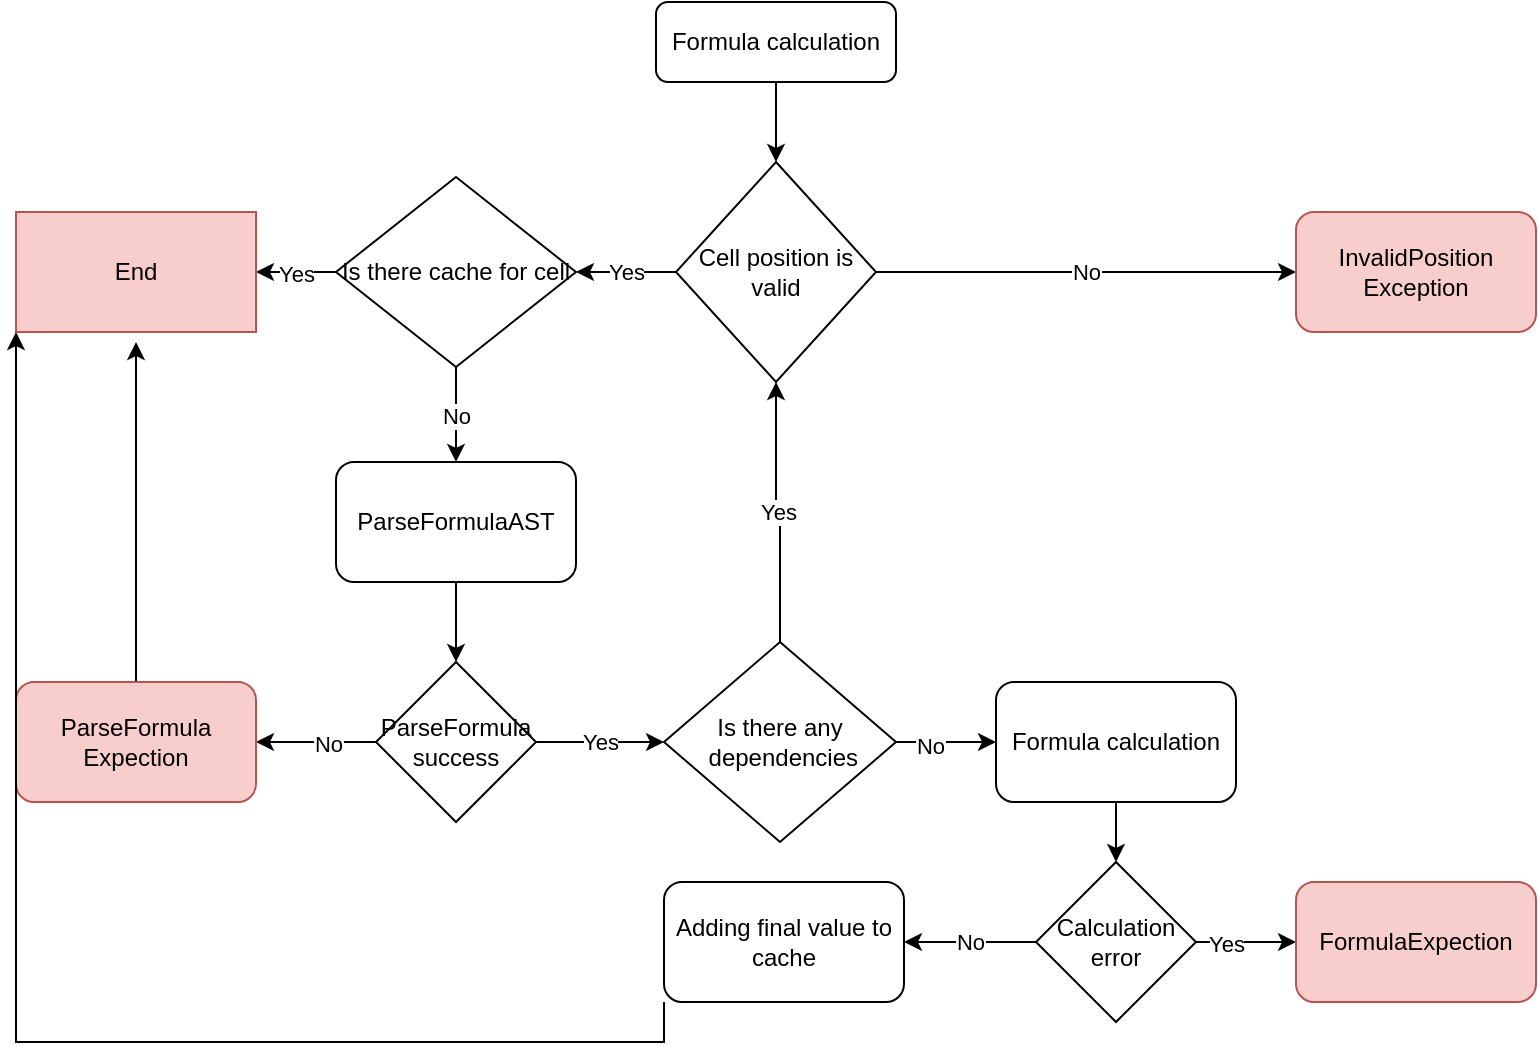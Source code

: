 <mxfile version="21.6.6" type="github">
  <diagram id="C5RBs43oDa-KdzZeNtuy" name="Page-1">
    <mxGraphModel dx="1026" dy="591" grid="1" gridSize="10" guides="1" tooltips="1" connect="1" arrows="1" fold="1" page="1" pageScale="1" pageWidth="827" pageHeight="1169" math="0" shadow="0">
      <root>
        <mxCell id="WIyWlLk6GJQsqaUBKTNV-0" />
        <mxCell id="WIyWlLk6GJQsqaUBKTNV-1" parent="WIyWlLk6GJQsqaUBKTNV-0" />
        <mxCell id="UNp6mGXkjx7ax1FQoT77-1" style="edgeStyle=orthogonalEdgeStyle;rounded=0;orthogonalLoop=1;jettySize=auto;html=1;" parent="WIyWlLk6GJQsqaUBKTNV-1" source="WIyWlLk6GJQsqaUBKTNV-3" target="UNp6mGXkjx7ax1FQoT77-2" edge="1">
          <mxGeometry relative="1" as="geometry">
            <mxPoint x="400" y="110" as="targetPoint" />
          </mxGeometry>
        </mxCell>
        <mxCell id="WIyWlLk6GJQsqaUBKTNV-3" value="Formula calculation" style="rounded=1;whiteSpace=wrap;html=1;fontSize=12;glass=0;strokeWidth=1;shadow=0;" parent="WIyWlLk6GJQsqaUBKTNV-1" vertex="1">
          <mxGeometry x="340" y="20" width="120" height="40" as="geometry" />
        </mxCell>
        <mxCell id="UNp6mGXkjx7ax1FQoT77-3" value="No" style="edgeStyle=orthogonalEdgeStyle;rounded=0;orthogonalLoop=1;jettySize=auto;html=1;exitX=1;exitY=0.5;exitDx=0;exitDy=0;" parent="WIyWlLk6GJQsqaUBKTNV-1" source="UNp6mGXkjx7ax1FQoT77-2" target="UNp6mGXkjx7ax1FQoT77-4" edge="1">
          <mxGeometry relative="1" as="geometry">
            <mxPoint x="530" y="155" as="targetPoint" />
          </mxGeometry>
        </mxCell>
        <mxCell id="UNp6mGXkjx7ax1FQoT77-5" value="Yes&lt;br&gt;" style="edgeStyle=orthogonalEdgeStyle;rounded=0;orthogonalLoop=1;jettySize=auto;html=1;exitX=0;exitY=0.5;exitDx=0;exitDy=0;" parent="WIyWlLk6GJQsqaUBKTNV-1" source="UNp6mGXkjx7ax1FQoT77-2" target="UNp6mGXkjx7ax1FQoT77-6" edge="1">
          <mxGeometry relative="1" as="geometry">
            <mxPoint x="260" y="155" as="targetPoint" />
          </mxGeometry>
        </mxCell>
        <mxCell id="UNp6mGXkjx7ax1FQoT77-2" value="Cell position is valid" style="rhombus;whiteSpace=wrap;html=1;" parent="WIyWlLk6GJQsqaUBKTNV-1" vertex="1">
          <mxGeometry x="350" y="100" width="100" height="110" as="geometry" />
        </mxCell>
        <mxCell id="UNp6mGXkjx7ax1FQoT77-4" value="InvalidPosition&lt;br&gt;Exception" style="rounded=1;whiteSpace=wrap;html=1;fillColor=#f8cecc;strokeColor=#b85450;" parent="WIyWlLk6GJQsqaUBKTNV-1" vertex="1">
          <mxGeometry x="660" y="125" width="120" height="60" as="geometry" />
        </mxCell>
        <mxCell id="UNp6mGXkjx7ax1FQoT77-7" style="edgeStyle=orthogonalEdgeStyle;rounded=0;orthogonalLoop=1;jettySize=auto;html=1;exitX=0;exitY=0.5;exitDx=0;exitDy=0;" parent="WIyWlLk6GJQsqaUBKTNV-1" source="UNp6mGXkjx7ax1FQoT77-6" target="UNp6mGXkjx7ax1FQoT77-8" edge="1">
          <mxGeometry relative="1" as="geometry">
            <mxPoint x="80" y="155" as="targetPoint" />
          </mxGeometry>
        </mxCell>
        <mxCell id="UNp6mGXkjx7ax1FQoT77-9" value="Yes" style="edgeLabel;html=1;align=center;verticalAlign=middle;resizable=0;points=[];" parent="UNp6mGXkjx7ax1FQoT77-7" vertex="1" connectable="0">
          <mxGeometry y="1" relative="1" as="geometry">
            <mxPoint as="offset" />
          </mxGeometry>
        </mxCell>
        <mxCell id="UNp6mGXkjx7ax1FQoT77-11" value="No" style="edgeStyle=orthogonalEdgeStyle;rounded=0;orthogonalLoop=1;jettySize=auto;html=1;exitX=0.5;exitY=1;exitDx=0;exitDy=0;" parent="WIyWlLk6GJQsqaUBKTNV-1" source="UNp6mGXkjx7ax1FQoT77-6" target="UNp6mGXkjx7ax1FQoT77-12" edge="1">
          <mxGeometry relative="1" as="geometry">
            <mxPoint x="240" y="260" as="targetPoint" />
          </mxGeometry>
        </mxCell>
        <mxCell id="UNp6mGXkjx7ax1FQoT77-6" value="Is there cache for cell" style="rhombus;whiteSpace=wrap;html=1;" parent="WIyWlLk6GJQsqaUBKTNV-1" vertex="1">
          <mxGeometry x="180" y="107.5" width="120" height="95" as="geometry" />
        </mxCell>
        <mxCell id="UNp6mGXkjx7ax1FQoT77-8" value="End" style="rounded=0;whiteSpace=wrap;html=1;fillColor=#f8cecc;strokeColor=#b85450;" parent="WIyWlLk6GJQsqaUBKTNV-1" vertex="1">
          <mxGeometry x="20" y="125" width="120" height="60" as="geometry" />
        </mxCell>
        <mxCell id="UNp6mGXkjx7ax1FQoT77-13" style="edgeStyle=orthogonalEdgeStyle;rounded=0;orthogonalLoop=1;jettySize=auto;html=1;" parent="WIyWlLk6GJQsqaUBKTNV-1" source="UNp6mGXkjx7ax1FQoT77-12" target="UNp6mGXkjx7ax1FQoT77-14" edge="1">
          <mxGeometry relative="1" as="geometry">
            <mxPoint x="240" y="370" as="targetPoint" />
          </mxGeometry>
        </mxCell>
        <mxCell id="UNp6mGXkjx7ax1FQoT77-12" value="ParseFormulaAST" style="rounded=1;whiteSpace=wrap;html=1;" parent="WIyWlLk6GJQsqaUBKTNV-1" vertex="1">
          <mxGeometry x="180" y="250" width="120" height="60" as="geometry" />
        </mxCell>
        <mxCell id="UNp6mGXkjx7ax1FQoT77-15" style="edgeStyle=orthogonalEdgeStyle;rounded=0;orthogonalLoop=1;jettySize=auto;html=1;exitX=0;exitY=0.5;exitDx=0;exitDy=0;" parent="WIyWlLk6GJQsqaUBKTNV-1" source="UNp6mGXkjx7ax1FQoT77-14" target="UNp6mGXkjx7ax1FQoT77-16" edge="1">
          <mxGeometry relative="1" as="geometry">
            <mxPoint x="80" y="390" as="targetPoint" />
          </mxGeometry>
        </mxCell>
        <mxCell id="UNp6mGXkjx7ax1FQoT77-18" value="No" style="edgeLabel;html=1;align=center;verticalAlign=middle;resizable=0;points=[];" parent="UNp6mGXkjx7ax1FQoT77-15" vertex="1" connectable="0">
          <mxGeometry x="-0.2" y="1" relative="1" as="geometry">
            <mxPoint as="offset" />
          </mxGeometry>
        </mxCell>
        <mxCell id="UNp6mGXkjx7ax1FQoT77-19" value="Yes&lt;br&gt;" style="edgeStyle=orthogonalEdgeStyle;rounded=0;orthogonalLoop=1;jettySize=auto;html=1;" parent="WIyWlLk6GJQsqaUBKTNV-1" source="UNp6mGXkjx7ax1FQoT77-14" target="UNp6mGXkjx7ax1FQoT77-20" edge="1">
          <mxGeometry relative="1" as="geometry">
            <mxPoint x="350" y="390" as="targetPoint" />
          </mxGeometry>
        </mxCell>
        <mxCell id="UNp6mGXkjx7ax1FQoT77-14" value="ParseFormula success" style="rhombus;whiteSpace=wrap;html=1;" parent="WIyWlLk6GJQsqaUBKTNV-1" vertex="1">
          <mxGeometry x="200" y="350" width="80" height="80" as="geometry" />
        </mxCell>
        <mxCell id="UNp6mGXkjx7ax1FQoT77-17" style="edgeStyle=orthogonalEdgeStyle;rounded=0;orthogonalLoop=1;jettySize=auto;html=1;" parent="WIyWlLk6GJQsqaUBKTNV-1" source="UNp6mGXkjx7ax1FQoT77-16" edge="1">
          <mxGeometry relative="1" as="geometry">
            <mxPoint x="80" y="190" as="targetPoint" />
          </mxGeometry>
        </mxCell>
        <mxCell id="UNp6mGXkjx7ax1FQoT77-16" value="ParseFormula&lt;br&gt;Expection" style="rounded=1;whiteSpace=wrap;html=1;fillColor=#f8cecc;strokeColor=#b85450;" parent="WIyWlLk6GJQsqaUBKTNV-1" vertex="1">
          <mxGeometry x="20" y="360" width="120" height="60" as="geometry" />
        </mxCell>
        <mxCell id="UNp6mGXkjx7ax1FQoT77-21" value="Yes" style="edgeStyle=orthogonalEdgeStyle;rounded=0;orthogonalLoop=1;jettySize=auto;html=1;entryX=0.5;entryY=1;entryDx=0;entryDy=0;" parent="WIyWlLk6GJQsqaUBKTNV-1" source="UNp6mGXkjx7ax1FQoT77-20" target="UNp6mGXkjx7ax1FQoT77-2" edge="1">
          <mxGeometry relative="1" as="geometry" />
        </mxCell>
        <mxCell id="UNp6mGXkjx7ax1FQoT77-22" style="edgeStyle=orthogonalEdgeStyle;rounded=0;orthogonalLoop=1;jettySize=auto;html=1;" parent="WIyWlLk6GJQsqaUBKTNV-1" source="UNp6mGXkjx7ax1FQoT77-20" target="UNp6mGXkjx7ax1FQoT77-23" edge="1">
          <mxGeometry relative="1" as="geometry">
            <mxPoint x="540" y="390" as="targetPoint" />
          </mxGeometry>
        </mxCell>
        <mxCell id="UNp6mGXkjx7ax1FQoT77-24" value="No" style="edgeLabel;html=1;align=center;verticalAlign=middle;resizable=0;points=[];" parent="UNp6mGXkjx7ax1FQoT77-22" vertex="1" connectable="0">
          <mxGeometry x="-0.333" y="-2" relative="1" as="geometry">
            <mxPoint as="offset" />
          </mxGeometry>
        </mxCell>
        <mxCell id="UNp6mGXkjx7ax1FQoT77-20" value="Is there any &amp;nbsp;dependencies" style="rhombus;whiteSpace=wrap;html=1;" parent="WIyWlLk6GJQsqaUBKTNV-1" vertex="1">
          <mxGeometry x="344" y="340" width="116" height="100" as="geometry" />
        </mxCell>
        <mxCell id="UNp6mGXkjx7ax1FQoT77-25" style="edgeStyle=orthogonalEdgeStyle;rounded=0;orthogonalLoop=1;jettySize=auto;html=1;" parent="WIyWlLk6GJQsqaUBKTNV-1" source="UNp6mGXkjx7ax1FQoT77-23" target="UNp6mGXkjx7ax1FQoT77-26" edge="1">
          <mxGeometry relative="1" as="geometry">
            <mxPoint x="570" y="490" as="targetPoint" />
          </mxGeometry>
        </mxCell>
        <mxCell id="UNp6mGXkjx7ax1FQoT77-23" value="Formula calculation" style="rounded=1;whiteSpace=wrap;html=1;" parent="WIyWlLk6GJQsqaUBKTNV-1" vertex="1">
          <mxGeometry x="510" y="360" width="120" height="60" as="geometry" />
        </mxCell>
        <mxCell id="UNp6mGXkjx7ax1FQoT77-27" style="edgeStyle=orthogonalEdgeStyle;rounded=0;orthogonalLoop=1;jettySize=auto;html=1;" parent="WIyWlLk6GJQsqaUBKTNV-1" source="UNp6mGXkjx7ax1FQoT77-26" target="UNp6mGXkjx7ax1FQoT77-28" edge="1">
          <mxGeometry relative="1" as="geometry">
            <mxPoint x="660" y="490" as="targetPoint" />
          </mxGeometry>
        </mxCell>
        <mxCell id="UNp6mGXkjx7ax1FQoT77-29" value="Yes" style="edgeLabel;html=1;align=center;verticalAlign=middle;resizable=0;points=[];" parent="UNp6mGXkjx7ax1FQoT77-27" vertex="1" connectable="0">
          <mxGeometry x="-0.4" y="-1" relative="1" as="geometry">
            <mxPoint as="offset" />
          </mxGeometry>
        </mxCell>
        <mxCell id="UNp6mGXkjx7ax1FQoT77-30" value="No" style="edgeStyle=orthogonalEdgeStyle;rounded=0;orthogonalLoop=1;jettySize=auto;html=1;exitX=0;exitY=0.5;exitDx=0;exitDy=0;" parent="WIyWlLk6GJQsqaUBKTNV-1" source="UNp6mGXkjx7ax1FQoT77-26" target="UNp6mGXkjx7ax1FQoT77-31" edge="1">
          <mxGeometry relative="1" as="geometry">
            <mxPoint x="440" y="490" as="targetPoint" />
          </mxGeometry>
        </mxCell>
        <mxCell id="UNp6mGXkjx7ax1FQoT77-26" value="Calculation error" style="rhombus;whiteSpace=wrap;html=1;" parent="WIyWlLk6GJQsqaUBKTNV-1" vertex="1">
          <mxGeometry x="530" y="450" width="80" height="80" as="geometry" />
        </mxCell>
        <mxCell id="UNp6mGXkjx7ax1FQoT77-28" value="FormulaExpection" style="rounded=1;whiteSpace=wrap;html=1;fillColor=#f8cecc;strokeColor=#b85450;" parent="WIyWlLk6GJQsqaUBKTNV-1" vertex="1">
          <mxGeometry x="660" y="460" width="120" height="60" as="geometry" />
        </mxCell>
        <mxCell id="UNp6mGXkjx7ax1FQoT77-33" style="edgeStyle=orthogonalEdgeStyle;rounded=0;orthogonalLoop=1;jettySize=auto;html=1;exitX=0;exitY=1;exitDx=0;exitDy=0;entryX=0;entryY=1;entryDx=0;entryDy=0;" parent="WIyWlLk6GJQsqaUBKTNV-1" source="UNp6mGXkjx7ax1FQoT77-31" target="UNp6mGXkjx7ax1FQoT77-8" edge="1">
          <mxGeometry relative="1" as="geometry" />
        </mxCell>
        <mxCell id="UNp6mGXkjx7ax1FQoT77-31" value="Adding final value to cache" style="rounded=1;whiteSpace=wrap;html=1;" parent="WIyWlLk6GJQsqaUBKTNV-1" vertex="1">
          <mxGeometry x="344" y="460" width="120" height="60" as="geometry" />
        </mxCell>
      </root>
    </mxGraphModel>
  </diagram>
</mxfile>
